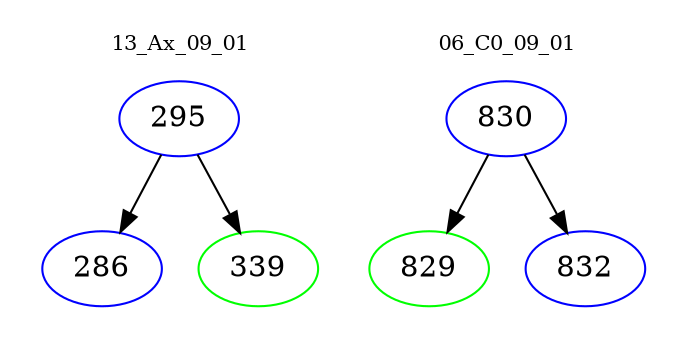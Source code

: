 digraph{
subgraph cluster_0 {
color = white
label = "13_Ax_09_01";
fontsize=10;
T0_295 [label="295", color="blue"]
T0_295 -> T0_286 [color="black"]
T0_286 [label="286", color="blue"]
T0_295 -> T0_339 [color="black"]
T0_339 [label="339", color="green"]
}
subgraph cluster_1 {
color = white
label = "06_C0_09_01";
fontsize=10;
T1_830 [label="830", color="blue"]
T1_830 -> T1_829 [color="black"]
T1_829 [label="829", color="green"]
T1_830 -> T1_832 [color="black"]
T1_832 [label="832", color="blue"]
}
}
